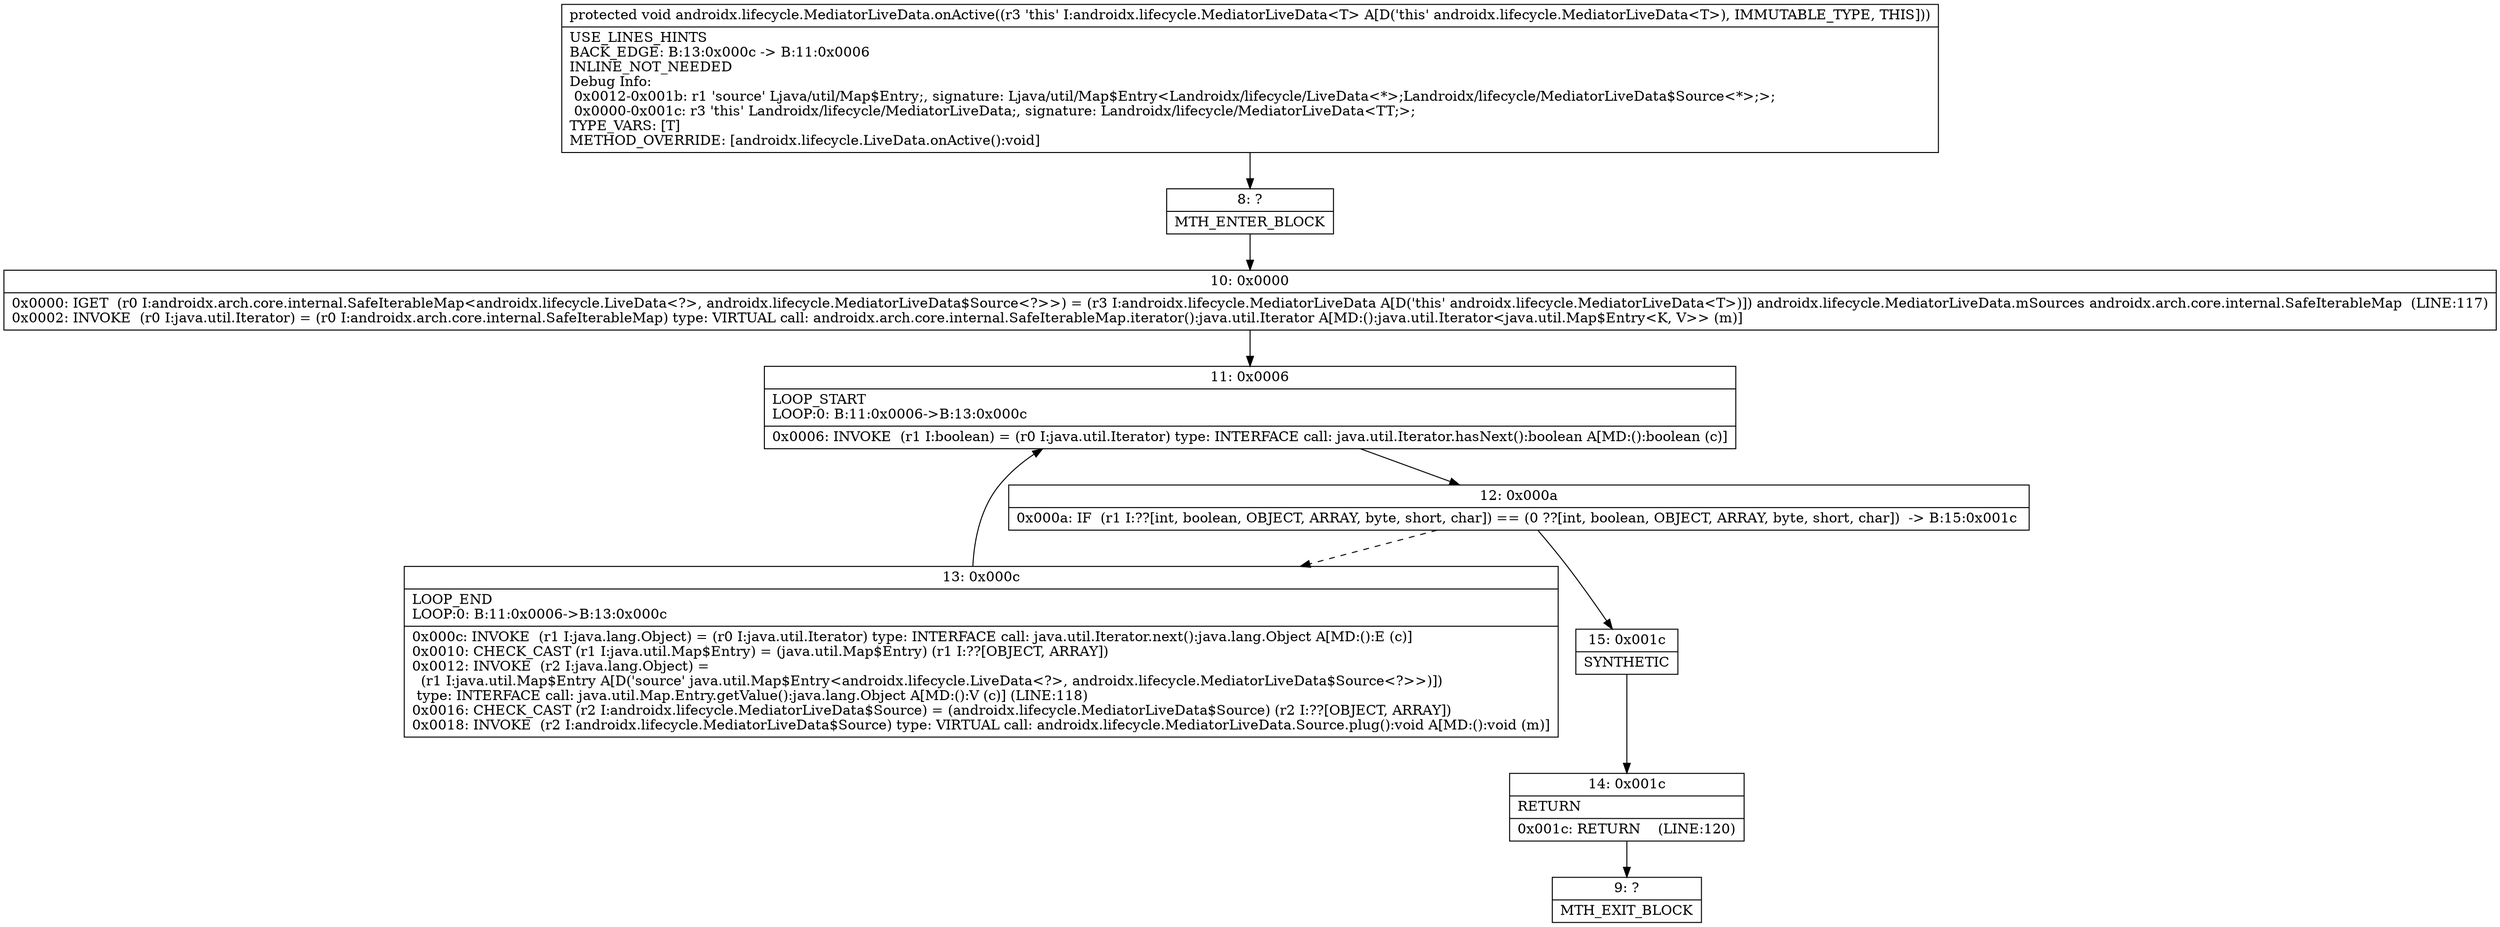 digraph "CFG forandroidx.lifecycle.MediatorLiveData.onActive()V" {
Node_8 [shape=record,label="{8\:\ ?|MTH_ENTER_BLOCK\l}"];
Node_10 [shape=record,label="{10\:\ 0x0000|0x0000: IGET  (r0 I:androidx.arch.core.internal.SafeIterableMap\<androidx.lifecycle.LiveData\<?\>, androidx.lifecycle.MediatorLiveData$Source\<?\>\>) = (r3 I:androidx.lifecycle.MediatorLiveData A[D('this' androidx.lifecycle.MediatorLiveData\<T\>)]) androidx.lifecycle.MediatorLiveData.mSources androidx.arch.core.internal.SafeIterableMap  (LINE:117)\l0x0002: INVOKE  (r0 I:java.util.Iterator) = (r0 I:androidx.arch.core.internal.SafeIterableMap) type: VIRTUAL call: androidx.arch.core.internal.SafeIterableMap.iterator():java.util.Iterator A[MD:():java.util.Iterator\<java.util.Map$Entry\<K, V\>\> (m)]\l}"];
Node_11 [shape=record,label="{11\:\ 0x0006|LOOP_START\lLOOP:0: B:11:0x0006\-\>B:13:0x000c\l|0x0006: INVOKE  (r1 I:boolean) = (r0 I:java.util.Iterator) type: INTERFACE call: java.util.Iterator.hasNext():boolean A[MD:():boolean (c)]\l}"];
Node_12 [shape=record,label="{12\:\ 0x000a|0x000a: IF  (r1 I:??[int, boolean, OBJECT, ARRAY, byte, short, char]) == (0 ??[int, boolean, OBJECT, ARRAY, byte, short, char])  \-\> B:15:0x001c \l}"];
Node_13 [shape=record,label="{13\:\ 0x000c|LOOP_END\lLOOP:0: B:11:0x0006\-\>B:13:0x000c\l|0x000c: INVOKE  (r1 I:java.lang.Object) = (r0 I:java.util.Iterator) type: INTERFACE call: java.util.Iterator.next():java.lang.Object A[MD:():E (c)]\l0x0010: CHECK_CAST (r1 I:java.util.Map$Entry) = (java.util.Map$Entry) (r1 I:??[OBJECT, ARRAY]) \l0x0012: INVOKE  (r2 I:java.lang.Object) = \l  (r1 I:java.util.Map$Entry A[D('source' java.util.Map$Entry\<androidx.lifecycle.LiveData\<?\>, androidx.lifecycle.MediatorLiveData$Source\<?\>\>)])\l type: INTERFACE call: java.util.Map.Entry.getValue():java.lang.Object A[MD:():V (c)] (LINE:118)\l0x0016: CHECK_CAST (r2 I:androidx.lifecycle.MediatorLiveData$Source) = (androidx.lifecycle.MediatorLiveData$Source) (r2 I:??[OBJECT, ARRAY]) \l0x0018: INVOKE  (r2 I:androidx.lifecycle.MediatorLiveData$Source) type: VIRTUAL call: androidx.lifecycle.MediatorLiveData.Source.plug():void A[MD:():void (m)]\l}"];
Node_15 [shape=record,label="{15\:\ 0x001c|SYNTHETIC\l}"];
Node_14 [shape=record,label="{14\:\ 0x001c|RETURN\l|0x001c: RETURN    (LINE:120)\l}"];
Node_9 [shape=record,label="{9\:\ ?|MTH_EXIT_BLOCK\l}"];
MethodNode[shape=record,label="{protected void androidx.lifecycle.MediatorLiveData.onActive((r3 'this' I:androidx.lifecycle.MediatorLiveData\<T\> A[D('this' androidx.lifecycle.MediatorLiveData\<T\>), IMMUTABLE_TYPE, THIS]))  | USE_LINES_HINTS\lBACK_EDGE: B:13:0x000c \-\> B:11:0x0006\lINLINE_NOT_NEEDED\lDebug Info:\l  0x0012\-0x001b: r1 'source' Ljava\/util\/Map$Entry;, signature: Ljava\/util\/Map$Entry\<Landroidx\/lifecycle\/LiveData\<*\>;Landroidx\/lifecycle\/MediatorLiveData$Source\<*\>;\>;\l  0x0000\-0x001c: r3 'this' Landroidx\/lifecycle\/MediatorLiveData;, signature: Landroidx\/lifecycle\/MediatorLiveData\<TT;\>;\lTYPE_VARS: [T]\lMETHOD_OVERRIDE: [androidx.lifecycle.LiveData.onActive():void]\l}"];
MethodNode -> Node_8;Node_8 -> Node_10;
Node_10 -> Node_11;
Node_11 -> Node_12;
Node_12 -> Node_13[style=dashed];
Node_12 -> Node_15;
Node_13 -> Node_11;
Node_15 -> Node_14;
Node_14 -> Node_9;
}

